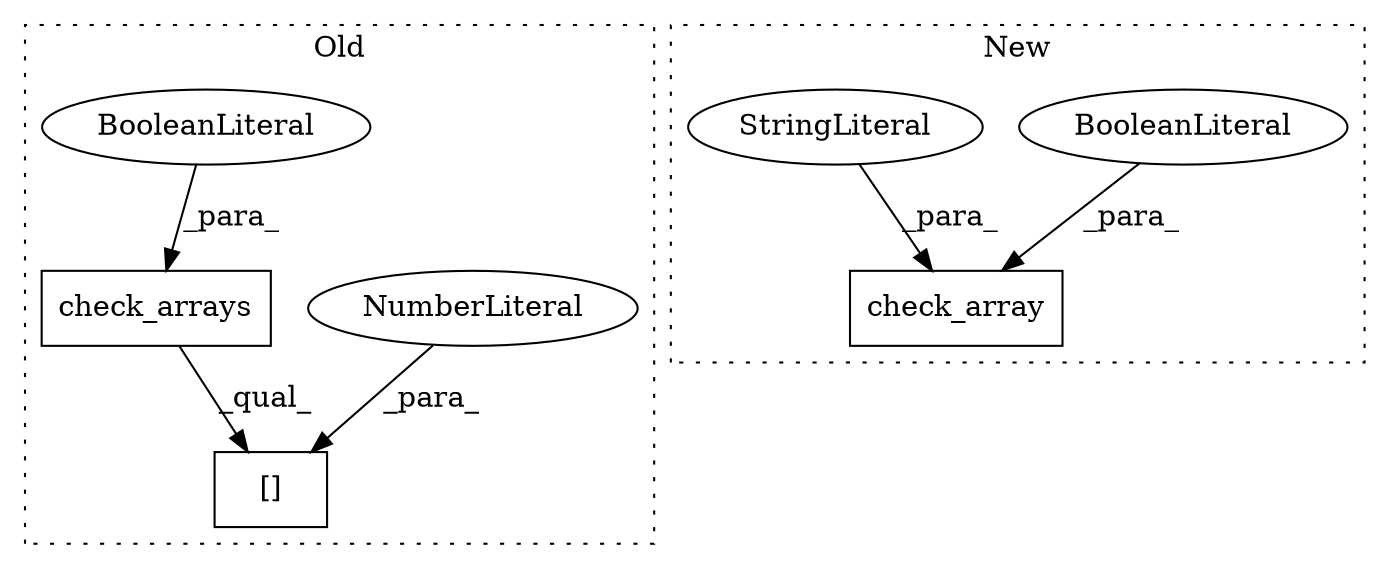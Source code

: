 digraph G {
subgraph cluster0 {
1 [label="check_arrays" a="32" s="34149,34181" l="13,1" shape="box"];
3 [label="[]" a="2" s="34149,34184" l="34,1" shape="box"];
4 [label="NumberLiteral" a="34" s="34183" l="1" shape="ellipse"];
7 [label="BooleanLiteral" a="9" s="34176" l="5" shape="ellipse"];
label = "Old";
style="dotted";
}
subgraph cluster1 {
2 [label="check_array" a="32" s="34148,34184" l="12,1" shape="box"];
5 [label="BooleanLiteral" a="9" s="34174" l="4" shape="ellipse"];
6 [label="StringLiteral" a="45" s="34179" l="5" shape="ellipse"];
label = "New";
style="dotted";
}
1 -> 3 [label="_qual_"];
4 -> 3 [label="_para_"];
5 -> 2 [label="_para_"];
6 -> 2 [label="_para_"];
7 -> 1 [label="_para_"];
}